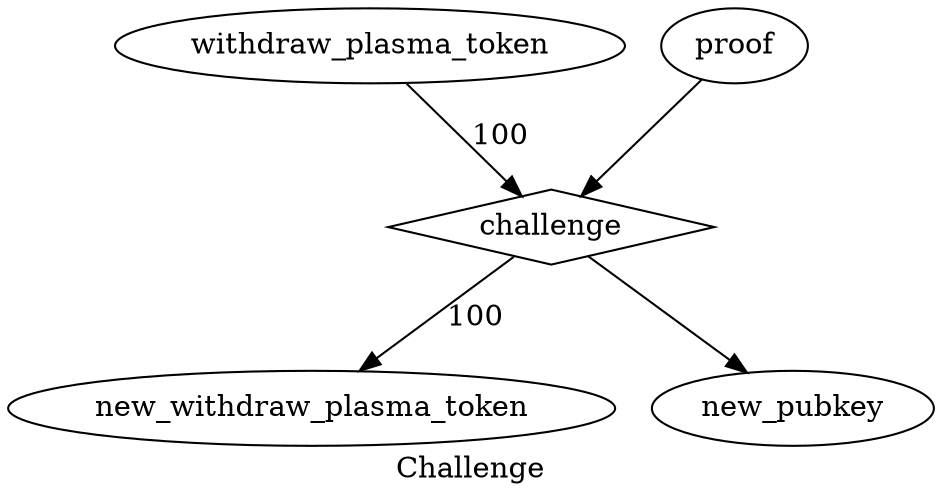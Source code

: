 digraph {
  label="Challenge";
  challenge[shape="diamond", style=""];

  withdraw_plasma_token -> challenge[label="100"];
  proof -> challenge;
  challenge -> new_withdraw_plasma_token[label="100"];
  challenge -> new_pubkey;
}


